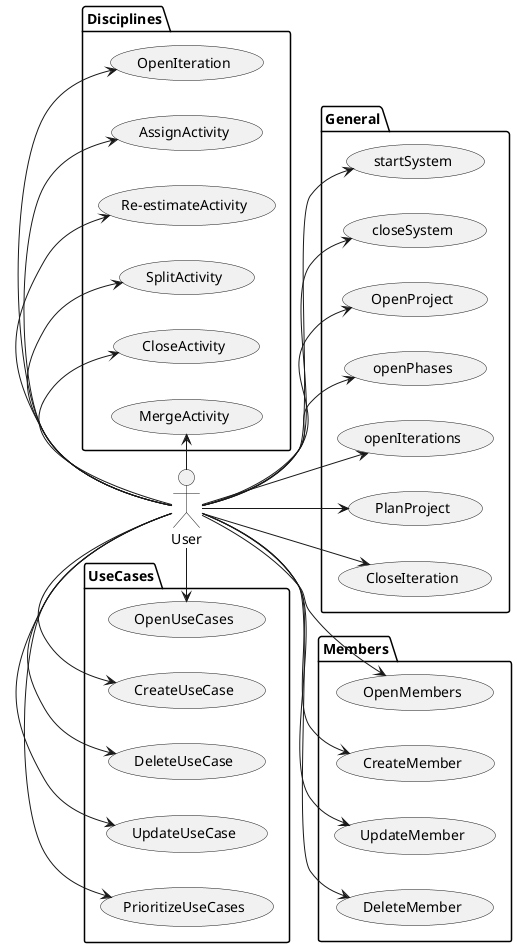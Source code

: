 @startuml
left to right direction

actor "User" as user

package General {
:user: -down-> (startSystem)
:user: -down-> (closeSystem)
:user: -down-> (OpenProject)
:user: -down-> (openPhases)
:user: -down-> (openIterations)
:user: -down-> (PlanProject)
:user: -down-> (CloseIteration)
}

package Members {
:user: -down-> (OpenMembers)
:user: -down-> (CreateMember)
:user: -down-> (UpdateMember)
:user: -down-> (DeleteMember)
}

package UseCases {
:user: -left-> (OpenUseCases)
:user: -left-> (CreateUseCase)
:user: -left-> (DeleteUseCase)
:user: -left-> (UpdateUseCase)
:user: -left-> (PrioritizeUseCases)
}

package Disciplines {
:user: -left-> (OpenIteration)
:user: -left-> (AssignActivity)
:user: -left-> (Re-estimateActivity)
:user: -left-> (SplitActivity)
:user: -left-> (CloseActivity)
:user: -left-> (MergeActivity)
}
@enduml
